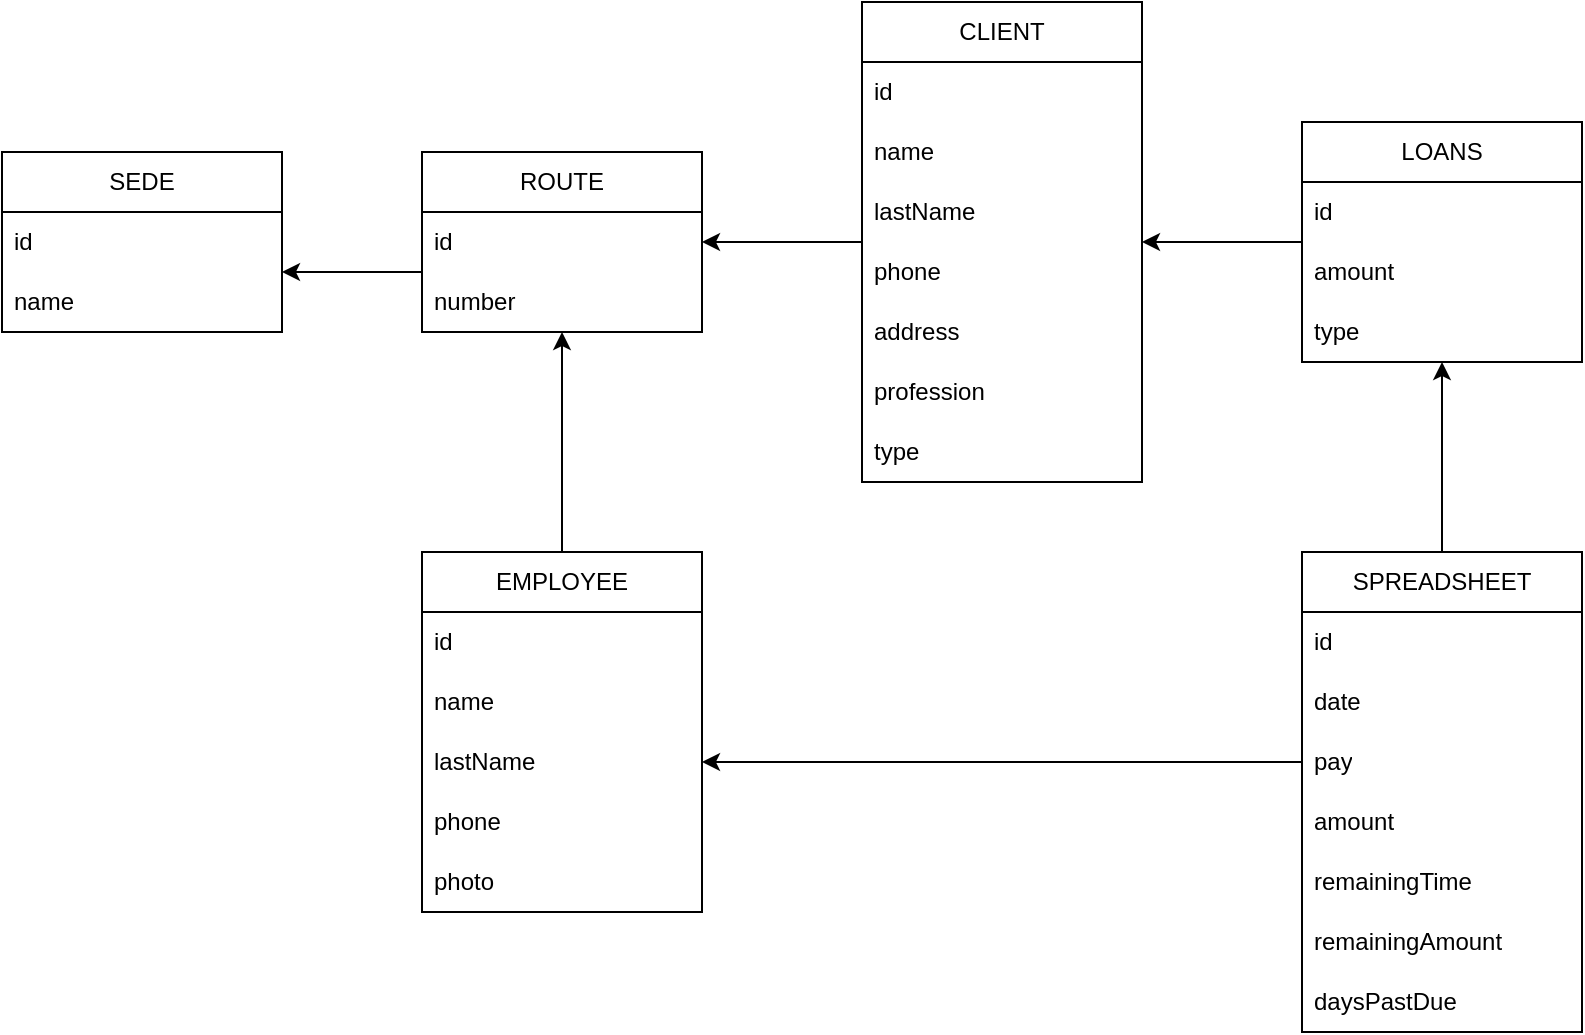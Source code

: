 <mxfile version="21.8.2" type="device">
  <diagram name="Página-1" id="gusThXChCUpGGuMSYYLg">
    <mxGraphModel dx="1194" dy="704" grid="1" gridSize="10" guides="1" tooltips="1" connect="1" arrows="1" fold="1" page="1" pageScale="1" pageWidth="827" pageHeight="1169" math="0" shadow="0">
      <root>
        <mxCell id="0" />
        <mxCell id="1" parent="0" />
        <mxCell id="vDIFn5BfJm-uADYwFTeQ-1" value="SEDE" style="swimlane;fontStyle=0;childLayout=stackLayout;horizontal=1;startSize=30;horizontalStack=0;resizeParent=1;resizeParentMax=0;resizeLast=0;collapsible=1;marginBottom=0;whiteSpace=wrap;html=1;" parent="1" vertex="1">
          <mxGeometry x="30" y="120" width="140" height="90" as="geometry" />
        </mxCell>
        <mxCell id="vDIFn5BfJm-uADYwFTeQ-2" value="id" style="text;strokeColor=none;fillColor=none;align=left;verticalAlign=middle;spacingLeft=4;spacingRight=4;overflow=hidden;points=[[0,0.5],[1,0.5]];portConstraint=eastwest;rotatable=0;whiteSpace=wrap;html=1;" parent="vDIFn5BfJm-uADYwFTeQ-1" vertex="1">
          <mxGeometry y="30" width="140" height="30" as="geometry" />
        </mxCell>
        <mxCell id="vDIFn5BfJm-uADYwFTeQ-3" value="name" style="text;strokeColor=none;fillColor=none;align=left;verticalAlign=middle;spacingLeft=4;spacingRight=4;overflow=hidden;points=[[0,0.5],[1,0.5]];portConstraint=eastwest;rotatable=0;whiteSpace=wrap;html=1;" parent="vDIFn5BfJm-uADYwFTeQ-1" vertex="1">
          <mxGeometry y="60" width="140" height="30" as="geometry" />
        </mxCell>
        <mxCell id="vDIFn5BfJm-uADYwFTeQ-5" value="ROUTE" style="swimlane;fontStyle=0;childLayout=stackLayout;horizontal=1;startSize=30;horizontalStack=0;resizeParent=1;resizeParentMax=0;resizeLast=0;collapsible=1;marginBottom=0;whiteSpace=wrap;html=1;" parent="1" vertex="1">
          <mxGeometry x="240" y="120" width="140" height="90" as="geometry" />
        </mxCell>
        <mxCell id="vDIFn5BfJm-uADYwFTeQ-6" value="id" style="text;strokeColor=none;fillColor=none;align=left;verticalAlign=middle;spacingLeft=4;spacingRight=4;overflow=hidden;points=[[0,0.5],[1,0.5]];portConstraint=eastwest;rotatable=0;whiteSpace=wrap;html=1;" parent="vDIFn5BfJm-uADYwFTeQ-5" vertex="1">
          <mxGeometry y="30" width="140" height="30" as="geometry" />
        </mxCell>
        <mxCell id="vDIFn5BfJm-uADYwFTeQ-8" value="number" style="text;strokeColor=none;fillColor=none;align=left;verticalAlign=middle;spacingLeft=4;spacingRight=4;overflow=hidden;points=[[0,0.5],[1,0.5]];portConstraint=eastwest;rotatable=0;whiteSpace=wrap;html=1;" parent="vDIFn5BfJm-uADYwFTeQ-5" vertex="1">
          <mxGeometry y="60" width="140" height="30" as="geometry" />
        </mxCell>
        <mxCell id="vDIFn5BfJm-uADYwFTeQ-15" style="edgeStyle=orthogonalEdgeStyle;rounded=0;orthogonalLoop=1;jettySize=auto;html=1;entryX=0.5;entryY=1;entryDx=0;entryDy=0;" parent="1" source="vDIFn5BfJm-uADYwFTeQ-11" target="vDIFn5BfJm-uADYwFTeQ-5" edge="1">
          <mxGeometry relative="1" as="geometry" />
        </mxCell>
        <mxCell id="vDIFn5BfJm-uADYwFTeQ-11" value="EMPLOYEE" style="swimlane;fontStyle=0;childLayout=stackLayout;horizontal=1;startSize=30;horizontalStack=0;resizeParent=1;resizeParentMax=0;resizeLast=0;collapsible=1;marginBottom=0;whiteSpace=wrap;html=1;" parent="1" vertex="1">
          <mxGeometry x="240" y="320" width="140" height="180" as="geometry">
            <mxRectangle x="240" y="320" width="110" height="30" as="alternateBounds" />
          </mxGeometry>
        </mxCell>
        <mxCell id="vDIFn5BfJm-uADYwFTeQ-12" value="&lt;div&gt;id&lt;/div&gt;" style="text;strokeColor=none;fillColor=none;align=left;verticalAlign=middle;spacingLeft=4;spacingRight=4;overflow=hidden;points=[[0,0.5],[1,0.5]];portConstraint=eastwest;rotatable=0;whiteSpace=wrap;html=1;" parent="vDIFn5BfJm-uADYwFTeQ-11" vertex="1">
          <mxGeometry y="30" width="140" height="30" as="geometry" />
        </mxCell>
        <mxCell id="vDIFn5BfJm-uADYwFTeQ-13" value="&lt;div&gt;name&lt;/div&gt;" style="text;strokeColor=none;fillColor=none;align=left;verticalAlign=middle;spacingLeft=4;spacingRight=4;overflow=hidden;points=[[0,0.5],[1,0.5]];portConstraint=eastwest;rotatable=0;whiteSpace=wrap;html=1;" parent="vDIFn5BfJm-uADYwFTeQ-11" vertex="1">
          <mxGeometry y="60" width="140" height="30" as="geometry" />
        </mxCell>
        <mxCell id="vDIFn5BfJm-uADYwFTeQ-14" value="lastName" style="text;strokeColor=none;fillColor=none;align=left;verticalAlign=middle;spacingLeft=4;spacingRight=4;overflow=hidden;points=[[0,0.5],[1,0.5]];portConstraint=eastwest;rotatable=0;whiteSpace=wrap;html=1;" parent="vDIFn5BfJm-uADYwFTeQ-11" vertex="1">
          <mxGeometry y="90" width="140" height="30" as="geometry" />
        </mxCell>
        <mxCell id="vDIFn5BfJm-uADYwFTeQ-33" value="phone" style="text;strokeColor=none;fillColor=none;align=left;verticalAlign=middle;spacingLeft=4;spacingRight=4;overflow=hidden;points=[[0,0.5],[1,0.5]];portConstraint=eastwest;rotatable=0;whiteSpace=wrap;html=1;" parent="vDIFn5BfJm-uADYwFTeQ-11" vertex="1">
          <mxGeometry y="120" width="140" height="30" as="geometry" />
        </mxCell>
        <mxCell id="vDIFn5BfJm-uADYwFTeQ-34" value="&lt;div&gt;photo&lt;/div&gt;" style="text;strokeColor=none;fillColor=none;align=left;verticalAlign=middle;spacingLeft=4;spacingRight=4;overflow=hidden;points=[[0,0.5],[1,0.5]];portConstraint=eastwest;rotatable=0;whiteSpace=wrap;html=1;" parent="vDIFn5BfJm-uADYwFTeQ-11" vertex="1">
          <mxGeometry y="150" width="140" height="30" as="geometry" />
        </mxCell>
        <mxCell id="vDIFn5BfJm-uADYwFTeQ-20" style="edgeStyle=orthogonalEdgeStyle;rounded=0;orthogonalLoop=1;jettySize=auto;html=1;entryX=1;entryY=0.5;entryDx=0;entryDy=0;" parent="1" source="vDIFn5BfJm-uADYwFTeQ-16" target="vDIFn5BfJm-uADYwFTeQ-5" edge="1">
          <mxGeometry relative="1" as="geometry" />
        </mxCell>
        <mxCell id="vDIFn5BfJm-uADYwFTeQ-16" value="CLIENT" style="swimlane;fontStyle=0;childLayout=stackLayout;horizontal=1;startSize=30;horizontalStack=0;resizeParent=1;resizeParentMax=0;resizeLast=0;collapsible=1;marginBottom=0;whiteSpace=wrap;html=1;" parent="1" vertex="1">
          <mxGeometry x="460" y="45" width="140" height="240" as="geometry" />
        </mxCell>
        <mxCell id="vDIFn5BfJm-uADYwFTeQ-17" value="id" style="text;strokeColor=none;fillColor=none;align=left;verticalAlign=middle;spacingLeft=4;spacingRight=4;overflow=hidden;points=[[0,0.5],[1,0.5]];portConstraint=eastwest;rotatable=0;whiteSpace=wrap;html=1;" parent="vDIFn5BfJm-uADYwFTeQ-16" vertex="1">
          <mxGeometry y="30" width="140" height="30" as="geometry" />
        </mxCell>
        <mxCell id="vDIFn5BfJm-uADYwFTeQ-18" value="name" style="text;strokeColor=none;fillColor=none;align=left;verticalAlign=middle;spacingLeft=4;spacingRight=4;overflow=hidden;points=[[0,0.5],[1,0.5]];portConstraint=eastwest;rotatable=0;whiteSpace=wrap;html=1;" parent="vDIFn5BfJm-uADYwFTeQ-16" vertex="1">
          <mxGeometry y="60" width="140" height="30" as="geometry" />
        </mxCell>
        <mxCell id="vDIFn5BfJm-uADYwFTeQ-19" value="lastName" style="text;strokeColor=none;fillColor=none;align=left;verticalAlign=middle;spacingLeft=4;spacingRight=4;overflow=hidden;points=[[0,0.5],[1,0.5]];portConstraint=eastwest;rotatable=0;whiteSpace=wrap;html=1;" parent="vDIFn5BfJm-uADYwFTeQ-16" vertex="1">
          <mxGeometry y="90" width="140" height="30" as="geometry" />
        </mxCell>
        <mxCell id="vDIFn5BfJm-uADYwFTeQ-35" value="phone" style="text;strokeColor=none;fillColor=none;align=left;verticalAlign=middle;spacingLeft=4;spacingRight=4;overflow=hidden;points=[[0,0.5],[1,0.5]];portConstraint=eastwest;rotatable=0;whiteSpace=wrap;html=1;" parent="vDIFn5BfJm-uADYwFTeQ-16" vertex="1">
          <mxGeometry y="120" width="140" height="30" as="geometry" />
        </mxCell>
        <mxCell id="vDIFn5BfJm-uADYwFTeQ-36" value="address" style="text;strokeColor=none;fillColor=none;align=left;verticalAlign=middle;spacingLeft=4;spacingRight=4;overflow=hidden;points=[[0,0.5],[1,0.5]];portConstraint=eastwest;rotatable=0;whiteSpace=wrap;html=1;" parent="vDIFn5BfJm-uADYwFTeQ-16" vertex="1">
          <mxGeometry y="150" width="140" height="30" as="geometry" />
        </mxCell>
        <mxCell id="vDIFn5BfJm-uADYwFTeQ-37" value="profession" style="text;strokeColor=none;fillColor=none;align=left;verticalAlign=middle;spacingLeft=4;spacingRight=4;overflow=hidden;points=[[0,0.5],[1,0.5]];portConstraint=eastwest;rotatable=0;whiteSpace=wrap;html=1;" parent="vDIFn5BfJm-uADYwFTeQ-16" vertex="1">
          <mxGeometry y="180" width="140" height="30" as="geometry" />
        </mxCell>
        <mxCell id="vDIFn5BfJm-uADYwFTeQ-38" value="type" style="text;strokeColor=none;fillColor=none;align=left;verticalAlign=middle;spacingLeft=4;spacingRight=4;overflow=hidden;points=[[0,0.5],[1,0.5]];portConstraint=eastwest;rotatable=0;whiteSpace=wrap;html=1;" parent="vDIFn5BfJm-uADYwFTeQ-16" vertex="1">
          <mxGeometry y="210" width="140" height="30" as="geometry" />
        </mxCell>
        <mxCell id="vDIFn5BfJm-uADYwFTeQ-25" style="edgeStyle=orthogonalEdgeStyle;rounded=0;orthogonalLoop=1;jettySize=auto;html=1;entryX=1;entryY=0.5;entryDx=0;entryDy=0;" parent="1" source="vDIFn5BfJm-uADYwFTeQ-21" target="vDIFn5BfJm-uADYwFTeQ-16" edge="1">
          <mxGeometry relative="1" as="geometry" />
        </mxCell>
        <mxCell id="vDIFn5BfJm-uADYwFTeQ-21" value="LOANS" style="swimlane;fontStyle=0;childLayout=stackLayout;horizontal=1;startSize=30;horizontalStack=0;resizeParent=1;resizeParentMax=0;resizeLast=0;collapsible=1;marginBottom=0;whiteSpace=wrap;html=1;" parent="1" vertex="1">
          <mxGeometry x="680" y="105" width="140" height="120" as="geometry" />
        </mxCell>
        <mxCell id="vDIFn5BfJm-uADYwFTeQ-22" value="id" style="text;strokeColor=none;fillColor=none;align=left;verticalAlign=middle;spacingLeft=4;spacingRight=4;overflow=hidden;points=[[0,0.5],[1,0.5]];portConstraint=eastwest;rotatable=0;whiteSpace=wrap;html=1;" parent="vDIFn5BfJm-uADYwFTeQ-21" vertex="1">
          <mxGeometry y="30" width="140" height="30" as="geometry" />
        </mxCell>
        <mxCell id="vDIFn5BfJm-uADYwFTeQ-23" value="amount" style="text;strokeColor=none;fillColor=none;align=left;verticalAlign=middle;spacingLeft=4;spacingRight=4;overflow=hidden;points=[[0,0.5],[1,0.5]];portConstraint=eastwest;rotatable=0;whiteSpace=wrap;html=1;" parent="vDIFn5BfJm-uADYwFTeQ-21" vertex="1">
          <mxGeometry y="60" width="140" height="30" as="geometry" />
        </mxCell>
        <mxCell id="vDIFn5BfJm-uADYwFTeQ-24" value="type" style="text;strokeColor=none;fillColor=none;align=left;verticalAlign=middle;spacingLeft=4;spacingRight=4;overflow=hidden;points=[[0,0.5],[1,0.5]];portConstraint=eastwest;rotatable=0;whiteSpace=wrap;html=1;" parent="vDIFn5BfJm-uADYwFTeQ-21" vertex="1">
          <mxGeometry y="90" width="140" height="30" as="geometry" />
        </mxCell>
        <mxCell id="vDIFn5BfJm-uADYwFTeQ-43" style="edgeStyle=orthogonalEdgeStyle;rounded=0;orthogonalLoop=1;jettySize=auto;html=1;entryX=0.5;entryY=1;entryDx=0;entryDy=0;" parent="1" source="vDIFn5BfJm-uADYwFTeQ-26" target="vDIFn5BfJm-uADYwFTeQ-21" edge="1">
          <mxGeometry relative="1" as="geometry" />
        </mxCell>
        <mxCell id="vDIFn5BfJm-uADYwFTeQ-26" value="SPREADSHEET" style="swimlane;fontStyle=0;childLayout=stackLayout;horizontal=1;startSize=30;horizontalStack=0;resizeParent=1;resizeParentMax=0;resizeLast=0;collapsible=1;marginBottom=0;whiteSpace=wrap;html=1;" parent="1" vertex="1">
          <mxGeometry x="680" y="320" width="140" height="240" as="geometry" />
        </mxCell>
        <mxCell id="vDIFn5BfJm-uADYwFTeQ-27" value="id" style="text;strokeColor=none;fillColor=none;align=left;verticalAlign=middle;spacingLeft=4;spacingRight=4;overflow=hidden;points=[[0,0.5],[1,0.5]];portConstraint=eastwest;rotatable=0;whiteSpace=wrap;html=1;" parent="vDIFn5BfJm-uADYwFTeQ-26" vertex="1">
          <mxGeometry y="30" width="140" height="30" as="geometry" />
        </mxCell>
        <mxCell id="vDIFn5BfJm-uADYwFTeQ-28" value="date" style="text;strokeColor=none;fillColor=none;align=left;verticalAlign=middle;spacingLeft=4;spacingRight=4;overflow=hidden;points=[[0,0.5],[1,0.5]];portConstraint=eastwest;rotatable=0;whiteSpace=wrap;html=1;" parent="vDIFn5BfJm-uADYwFTeQ-26" vertex="1">
          <mxGeometry y="60" width="140" height="30" as="geometry" />
        </mxCell>
        <mxCell id="vDIFn5BfJm-uADYwFTeQ-44" value="pay" style="text;strokeColor=none;fillColor=none;align=left;verticalAlign=middle;spacingLeft=4;spacingRight=4;overflow=hidden;points=[[0,0.5],[1,0.5]];portConstraint=eastwest;rotatable=0;whiteSpace=wrap;html=1;" parent="vDIFn5BfJm-uADYwFTeQ-26" vertex="1">
          <mxGeometry y="90" width="140" height="30" as="geometry" />
        </mxCell>
        <mxCell id="vDIFn5BfJm-uADYwFTeQ-29" value="amount" style="text;strokeColor=none;fillColor=none;align=left;verticalAlign=middle;spacingLeft=4;spacingRight=4;overflow=hidden;points=[[0,0.5],[1,0.5]];portConstraint=eastwest;rotatable=0;whiteSpace=wrap;html=1;" parent="vDIFn5BfJm-uADYwFTeQ-26" vertex="1">
          <mxGeometry y="120" width="140" height="30" as="geometry" />
        </mxCell>
        <mxCell id="vDIFn5BfJm-uADYwFTeQ-39" value="remainingTime" style="text;strokeColor=none;fillColor=none;align=left;verticalAlign=middle;spacingLeft=4;spacingRight=4;overflow=hidden;points=[[0,0.5],[1,0.5]];portConstraint=eastwest;rotatable=0;whiteSpace=wrap;html=1;" parent="vDIFn5BfJm-uADYwFTeQ-26" vertex="1">
          <mxGeometry y="150" width="140" height="30" as="geometry" />
        </mxCell>
        <mxCell id="vDIFn5BfJm-uADYwFTeQ-40" value="remainingAmount" style="text;strokeColor=none;fillColor=none;align=left;verticalAlign=middle;spacingLeft=4;spacingRight=4;overflow=hidden;points=[[0,0.5],[1,0.5]];portConstraint=eastwest;rotatable=0;whiteSpace=wrap;html=1;" parent="vDIFn5BfJm-uADYwFTeQ-26" vertex="1">
          <mxGeometry y="180" width="140" height="30" as="geometry" />
        </mxCell>
        <mxCell id="vDIFn5BfJm-uADYwFTeQ-41" value="daysPastDue" style="text;strokeColor=none;fillColor=none;align=left;verticalAlign=middle;spacingLeft=4;spacingRight=4;overflow=hidden;points=[[0,0.5],[1,0.5]];portConstraint=eastwest;rotatable=0;whiteSpace=wrap;html=1;" parent="vDIFn5BfJm-uADYwFTeQ-26" vertex="1">
          <mxGeometry y="210" width="140" height="30" as="geometry" />
        </mxCell>
        <mxCell id="vDIFn5BfJm-uADYwFTeQ-32" value="" style="edgeStyle=orthogonalEdgeStyle;rounded=0;orthogonalLoop=1;jettySize=auto;html=1;" parent="1" source="vDIFn5BfJm-uADYwFTeQ-8" target="vDIFn5BfJm-uADYwFTeQ-3" edge="1">
          <mxGeometry relative="1" as="geometry">
            <Array as="points">
              <mxPoint x="210" y="180" />
              <mxPoint x="210" y="180" />
            </Array>
          </mxGeometry>
        </mxCell>
        <mxCell id="vDIFn5BfJm-uADYwFTeQ-46" style="edgeStyle=orthogonalEdgeStyle;rounded=0;orthogonalLoop=1;jettySize=auto;html=1;entryX=1;entryY=0.5;entryDx=0;entryDy=0;" parent="1" source="vDIFn5BfJm-uADYwFTeQ-44" target="vDIFn5BfJm-uADYwFTeQ-14" edge="1">
          <mxGeometry relative="1" as="geometry" />
        </mxCell>
      </root>
    </mxGraphModel>
  </diagram>
</mxfile>
